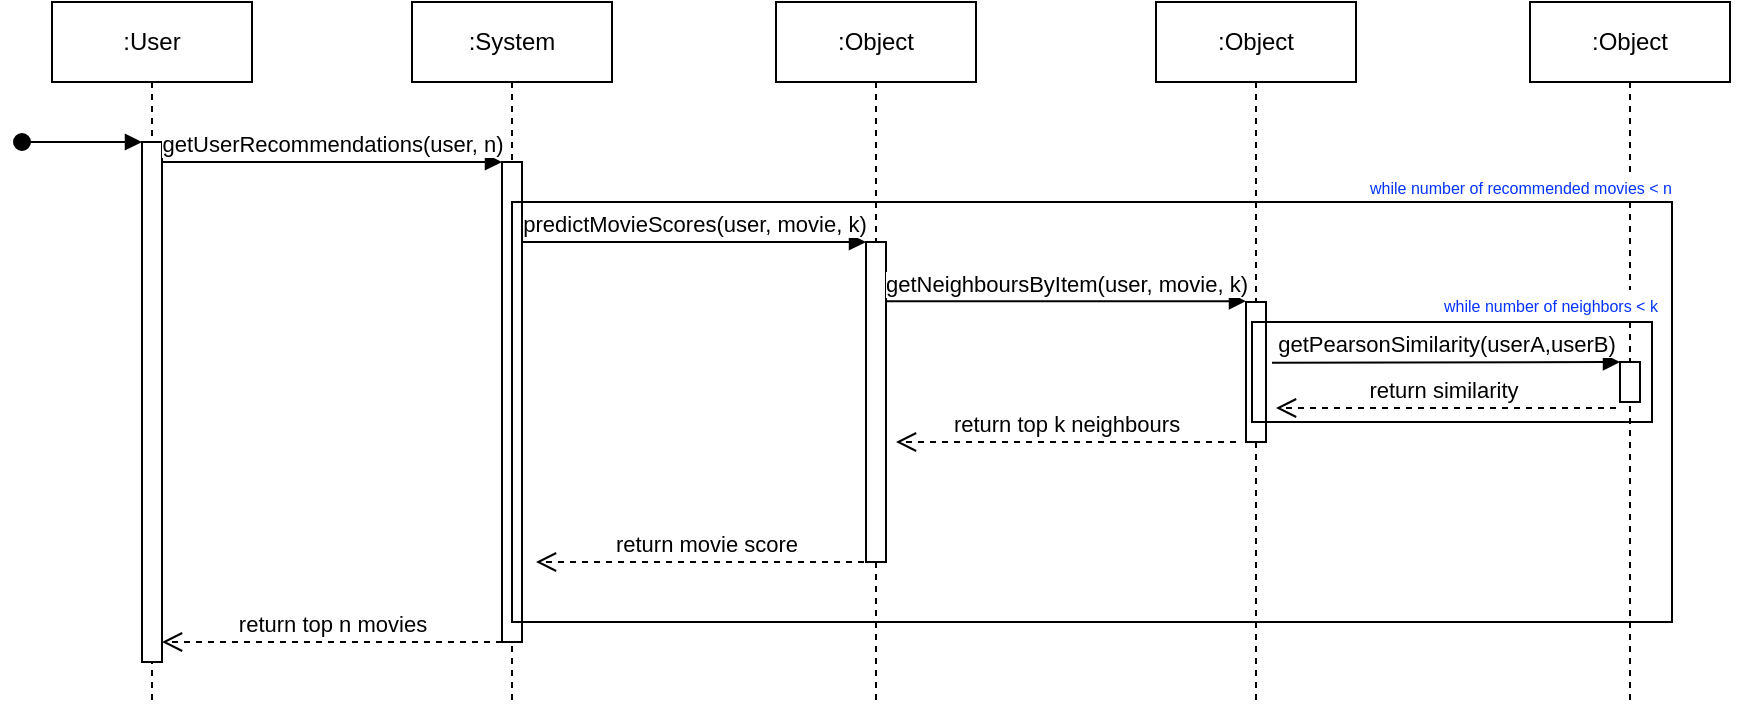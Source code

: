 <mxfile version="24.2.1" type="device">
  <diagram name="Page-1" id="2YBvvXClWsGukQMizWep">
    <mxGraphModel dx="2057" dy="728" grid="1" gridSize="10" guides="1" tooltips="1" connect="1" arrows="1" fold="1" page="1" pageScale="1" pageWidth="850" pageHeight="1100" math="0" shadow="0">
      <root>
        <mxCell id="0" />
        <mxCell id="1" parent="0" />
        <mxCell id="aM9ryv3xv72pqoxQDRHE-1" value=":User" style="shape=umlLifeline;perimeter=lifelinePerimeter;whiteSpace=wrap;html=1;container=0;dropTarget=0;collapsible=0;recursiveResize=0;outlineConnect=0;portConstraint=eastwest;newEdgeStyle={&quot;edgeStyle&quot;:&quot;elbowEdgeStyle&quot;,&quot;elbow&quot;:&quot;vertical&quot;,&quot;curved&quot;:0,&quot;rounded&quot;:0};" parent="1" vertex="1">
          <mxGeometry x="-40" y="50" width="100" height="350" as="geometry" />
        </mxCell>
        <mxCell id="aM9ryv3xv72pqoxQDRHE-2" value="" style="html=1;points=[];perimeter=orthogonalPerimeter;outlineConnect=0;targetShapes=umlLifeline;portConstraint=eastwest;newEdgeStyle={&quot;edgeStyle&quot;:&quot;elbowEdgeStyle&quot;,&quot;elbow&quot;:&quot;vertical&quot;,&quot;curved&quot;:0,&quot;rounded&quot;:0};" parent="aM9ryv3xv72pqoxQDRHE-1" vertex="1">
          <mxGeometry x="45" y="70" width="10" height="260" as="geometry" />
        </mxCell>
        <mxCell id="aM9ryv3xv72pqoxQDRHE-3" value="" style="html=1;verticalAlign=bottom;startArrow=oval;endArrow=block;startSize=8;edgeStyle=elbowEdgeStyle;elbow=vertical;curved=0;rounded=0;" parent="aM9ryv3xv72pqoxQDRHE-1" target="aM9ryv3xv72pqoxQDRHE-2" edge="1">
          <mxGeometry relative="1" as="geometry">
            <mxPoint x="-15" y="70" as="sourcePoint" />
          </mxGeometry>
        </mxCell>
        <mxCell id="aM9ryv3xv72pqoxQDRHE-5" value=":System" style="shape=umlLifeline;perimeter=lifelinePerimeter;whiteSpace=wrap;html=1;container=0;dropTarget=0;collapsible=0;recursiveResize=0;outlineConnect=0;portConstraint=eastwest;newEdgeStyle={&quot;edgeStyle&quot;:&quot;elbowEdgeStyle&quot;,&quot;elbow&quot;:&quot;vertical&quot;,&quot;curved&quot;:0,&quot;rounded&quot;:0};" parent="1" vertex="1">
          <mxGeometry x="140" y="50" width="100" height="350" as="geometry" />
        </mxCell>
        <mxCell id="aM9ryv3xv72pqoxQDRHE-6" value="" style="html=1;points=[];perimeter=orthogonalPerimeter;outlineConnect=0;targetShapes=umlLifeline;portConstraint=eastwest;newEdgeStyle={&quot;edgeStyle&quot;:&quot;elbowEdgeStyle&quot;,&quot;elbow&quot;:&quot;vertical&quot;,&quot;curved&quot;:0,&quot;rounded&quot;:0};" parent="aM9ryv3xv72pqoxQDRHE-5" vertex="1">
          <mxGeometry x="45" y="80" width="10" height="240" as="geometry" />
        </mxCell>
        <mxCell id="aM9ryv3xv72pqoxQDRHE-7" value="getUserRecommendations(user, n)" style="html=1;verticalAlign=bottom;endArrow=block;edgeStyle=elbowEdgeStyle;elbow=vertical;curved=0;rounded=0;" parent="1" source="aM9ryv3xv72pqoxQDRHE-2" target="aM9ryv3xv72pqoxQDRHE-6" edge="1">
          <mxGeometry relative="1" as="geometry">
            <mxPoint x="115" y="140" as="sourcePoint" />
            <Array as="points">
              <mxPoint x="100" y="130" />
            </Array>
          </mxGeometry>
        </mxCell>
        <mxCell id="aM9ryv3xv72pqoxQDRHE-8" value="return top n movies" style="html=1;verticalAlign=bottom;endArrow=open;dashed=1;endSize=8;edgeStyle=elbowEdgeStyle;elbow=vertical;curved=0;rounded=0;" parent="1" edge="1">
          <mxGeometry relative="1" as="geometry">
            <mxPoint x="15" y="370" as="targetPoint" />
            <Array as="points">
              <mxPoint x="150" y="370" />
              <mxPoint x="110" y="340" />
            </Array>
            <mxPoint x="185" y="370" as="sourcePoint" />
          </mxGeometry>
        </mxCell>
        <mxCell id="05TIg_fXIpD53h0bP_ry-3" value=":Object" style="shape=umlLifeline;perimeter=lifelinePerimeter;whiteSpace=wrap;html=1;container=0;dropTarget=0;collapsible=0;recursiveResize=0;outlineConnect=0;portConstraint=eastwest;newEdgeStyle={&quot;edgeStyle&quot;:&quot;elbowEdgeStyle&quot;,&quot;elbow&quot;:&quot;vertical&quot;,&quot;curved&quot;:0,&quot;rounded&quot;:0};" vertex="1" parent="1">
          <mxGeometry x="322" y="50" width="100" height="350" as="geometry" />
        </mxCell>
        <mxCell id="05TIg_fXIpD53h0bP_ry-4" value="" style="html=1;points=[];perimeter=orthogonalPerimeter;outlineConnect=0;targetShapes=umlLifeline;portConstraint=eastwest;newEdgeStyle={&quot;edgeStyle&quot;:&quot;elbowEdgeStyle&quot;,&quot;elbow&quot;:&quot;vertical&quot;,&quot;curved&quot;:0,&quot;rounded&quot;:0};" vertex="1" parent="05TIg_fXIpD53h0bP_ry-3">
          <mxGeometry x="45" y="120" width="10" height="160" as="geometry" />
        </mxCell>
        <mxCell id="05TIg_fXIpD53h0bP_ry-5" value="predictMovieScores(user, movie, k)" style="html=1;verticalAlign=bottom;endArrow=block;edgeStyle=elbowEdgeStyle;elbow=vertical;curved=0;rounded=0;" edge="1" parent="1" source="aM9ryv3xv72pqoxQDRHE-6" target="05TIg_fXIpD53h0bP_ry-4">
          <mxGeometry relative="1" as="geometry">
            <mxPoint x="200" y="170" as="sourcePoint" />
            <Array as="points">
              <mxPoint x="285" y="170" />
            </Array>
            <mxPoint x="360" y="170" as="targetPoint" />
          </mxGeometry>
        </mxCell>
        <mxCell id="05TIg_fXIpD53h0bP_ry-6" value="getNeighboursByItem(user, movie, k)" style="html=1;verticalAlign=bottom;endArrow=block;edgeStyle=elbowEdgeStyle;elbow=vertical;curved=0;rounded=0;" edge="1" parent="1" source="05TIg_fXIpD53h0bP_ry-4">
          <mxGeometry relative="1" as="geometry">
            <mxPoint x="387" y="199.58" as="sourcePoint" />
            <Array as="points">
              <mxPoint x="477" y="199.58" />
            </Array>
            <mxPoint x="557" y="199.58" as="targetPoint" />
          </mxGeometry>
        </mxCell>
        <mxCell id="05TIg_fXIpD53h0bP_ry-11" value=":Object" style="shape=umlLifeline;perimeter=lifelinePerimeter;whiteSpace=wrap;html=1;container=0;dropTarget=0;collapsible=0;recursiveResize=0;outlineConnect=0;portConstraint=eastwest;newEdgeStyle={&quot;edgeStyle&quot;:&quot;elbowEdgeStyle&quot;,&quot;elbow&quot;:&quot;vertical&quot;,&quot;curved&quot;:0,&quot;rounded&quot;:0};" vertex="1" parent="1">
          <mxGeometry x="512" y="50" width="100" height="350" as="geometry" />
        </mxCell>
        <mxCell id="05TIg_fXIpD53h0bP_ry-12" value="" style="html=1;points=[];perimeter=orthogonalPerimeter;outlineConnect=0;targetShapes=umlLifeline;portConstraint=eastwest;newEdgeStyle={&quot;edgeStyle&quot;:&quot;elbowEdgeStyle&quot;,&quot;elbow&quot;:&quot;vertical&quot;,&quot;curved&quot;:0,&quot;rounded&quot;:0};" vertex="1" parent="05TIg_fXIpD53h0bP_ry-11">
          <mxGeometry x="45" y="150" width="10" height="70" as="geometry" />
        </mxCell>
        <mxCell id="05TIg_fXIpD53h0bP_ry-13" value=":Object" style="shape=umlLifeline;perimeter=lifelinePerimeter;whiteSpace=wrap;html=1;container=0;dropTarget=0;collapsible=0;recursiveResize=0;outlineConnect=0;portConstraint=eastwest;newEdgeStyle={&quot;edgeStyle&quot;:&quot;elbowEdgeStyle&quot;,&quot;elbow&quot;:&quot;vertical&quot;,&quot;curved&quot;:0,&quot;rounded&quot;:0};" vertex="1" parent="1">
          <mxGeometry x="699" y="50" width="100" height="350" as="geometry" />
        </mxCell>
        <mxCell id="05TIg_fXIpD53h0bP_ry-14" value="" style="html=1;points=[];perimeter=orthogonalPerimeter;outlineConnect=0;targetShapes=umlLifeline;portConstraint=eastwest;newEdgeStyle={&quot;edgeStyle&quot;:&quot;elbowEdgeStyle&quot;,&quot;elbow&quot;:&quot;vertical&quot;,&quot;curved&quot;:0,&quot;rounded&quot;:0};" vertex="1" parent="05TIg_fXIpD53h0bP_ry-13">
          <mxGeometry x="45" y="180" width="10" height="20" as="geometry" />
        </mxCell>
        <mxCell id="05TIg_fXIpD53h0bP_ry-15" value="getPearsonSimilarity(userA,userB)" style="html=1;verticalAlign=bottom;endArrow=block;edgeStyle=elbowEdgeStyle;elbow=vertical;curved=0;rounded=0;" edge="1" parent="1" target="05TIg_fXIpD53h0bP_ry-14">
          <mxGeometry relative="1" as="geometry">
            <mxPoint x="570" y="230.42" as="sourcePoint" />
            <Array as="points">
              <mxPoint x="552" y="230" />
            </Array>
            <mxPoint x="700" y="230" as="targetPoint" />
          </mxGeometry>
        </mxCell>
        <mxCell id="05TIg_fXIpD53h0bP_ry-16" value="return similarity&amp;nbsp;" style="html=1;verticalAlign=bottom;endArrow=open;dashed=1;endSize=8;edgeStyle=elbowEdgeStyle;elbow=vertical;curved=0;rounded=0;" edge="1" parent="1">
          <mxGeometry relative="1" as="geometry">
            <mxPoint x="572" y="253" as="targetPoint" />
            <Array as="points">
              <mxPoint x="677" y="253" />
            </Array>
            <mxPoint x="742" y="253" as="sourcePoint" />
          </mxGeometry>
        </mxCell>
        <mxCell id="05TIg_fXIpD53h0bP_ry-18" value="" style="shape=partialRectangle;whiteSpace=wrap;html=1;bottom=0;right=0;fillColor=none;" vertex="1" parent="1">
          <mxGeometry x="560" y="210" width="200" height="50" as="geometry" />
        </mxCell>
        <mxCell id="05TIg_fXIpD53h0bP_ry-19" value="" style="shape=partialRectangle;whiteSpace=wrap;html=1;top=0;left=0;fillColor=none;" vertex="1" parent="1">
          <mxGeometry x="560" y="210" width="200" height="50" as="geometry" />
        </mxCell>
        <mxCell id="05TIg_fXIpD53h0bP_ry-20" value="return top k neighbours" style="html=1;verticalAlign=bottom;endArrow=open;dashed=1;endSize=8;edgeStyle=elbowEdgeStyle;elbow=vertical;curved=0;rounded=0;" edge="1" parent="1">
          <mxGeometry relative="1" as="geometry">
            <mxPoint x="382" y="270" as="targetPoint" />
            <Array as="points">
              <mxPoint x="487" y="270" />
            </Array>
            <mxPoint x="552" y="270" as="sourcePoint" />
          </mxGeometry>
        </mxCell>
        <mxCell id="05TIg_fXIpD53h0bP_ry-21" value="return movie score" style="html=1;verticalAlign=bottom;endArrow=open;dashed=1;endSize=8;edgeStyle=elbowEdgeStyle;elbow=vertical;curved=0;rounded=0;" edge="1" parent="1">
          <mxGeometry relative="1" as="geometry">
            <mxPoint x="202" y="330" as="targetPoint" />
            <Array as="points">
              <mxPoint x="307" y="330" />
            </Array>
            <mxPoint x="372" y="330" as="sourcePoint" />
          </mxGeometry>
        </mxCell>
        <mxCell id="05TIg_fXIpD53h0bP_ry-33" value="&lt;span style=&quot;caret-color: rgb(0, 0, 0); font-family: Helvetica; font-style: normal; font-variant-caps: normal; font-weight: 400; letter-spacing: normal; text-align: center; text-indent: 0px; text-transform: none; white-space: nowrap; word-spacing: 0px; -webkit-text-stroke-width: 0px; background-color: rgb(255, 255, 255); text-decoration: none; float: none; display: inline !important;&quot;&gt;&lt;font style=&quot;font-size: 8px;&quot; color=&quot;#0433ff&quot;&gt;while number of neighbors &amp;lt; k&lt;/font&gt;&lt;/span&gt;" style="text;whiteSpace=wrap;html=1;" vertex="1" parent="1">
          <mxGeometry x="654" y="187" width="116" height="40" as="geometry" />
        </mxCell>
        <mxCell id="05TIg_fXIpD53h0bP_ry-35" value="&lt;span style=&quot;caret-color: rgb(0, 0, 0); font-family: Helvetica; font-style: normal; font-variant-caps: normal; font-weight: 400; letter-spacing: normal; text-align: center; text-indent: 0px; text-transform: none; white-space: nowrap; word-spacing: 0px; -webkit-text-stroke-width: 0px; background-color: rgb(255, 255, 255); text-decoration: none; float: none; display: inline !important;&quot;&gt;&lt;font style=&quot;font-size: 8px;&quot; color=&quot;#0433ff&quot;&gt;while number of recommended movies &amp;lt; n&lt;/font&gt;&lt;/span&gt;" style="text;whiteSpace=wrap;html=1;" vertex="1" parent="1">
          <mxGeometry x="617" y="128" width="190" height="40" as="geometry" />
        </mxCell>
        <mxCell id="05TIg_fXIpD53h0bP_ry-37" value="" style="shape=partialRectangle;whiteSpace=wrap;html=1;bottom=0;right=0;fillColor=none;" vertex="1" parent="1">
          <mxGeometry x="190" y="150" width="580" height="210" as="geometry" />
        </mxCell>
        <mxCell id="05TIg_fXIpD53h0bP_ry-38" value="" style="shape=partialRectangle;whiteSpace=wrap;html=1;top=0;left=0;fillColor=none;" vertex="1" parent="1">
          <mxGeometry x="190" y="150" width="580" height="210" as="geometry" />
        </mxCell>
      </root>
    </mxGraphModel>
  </diagram>
</mxfile>
